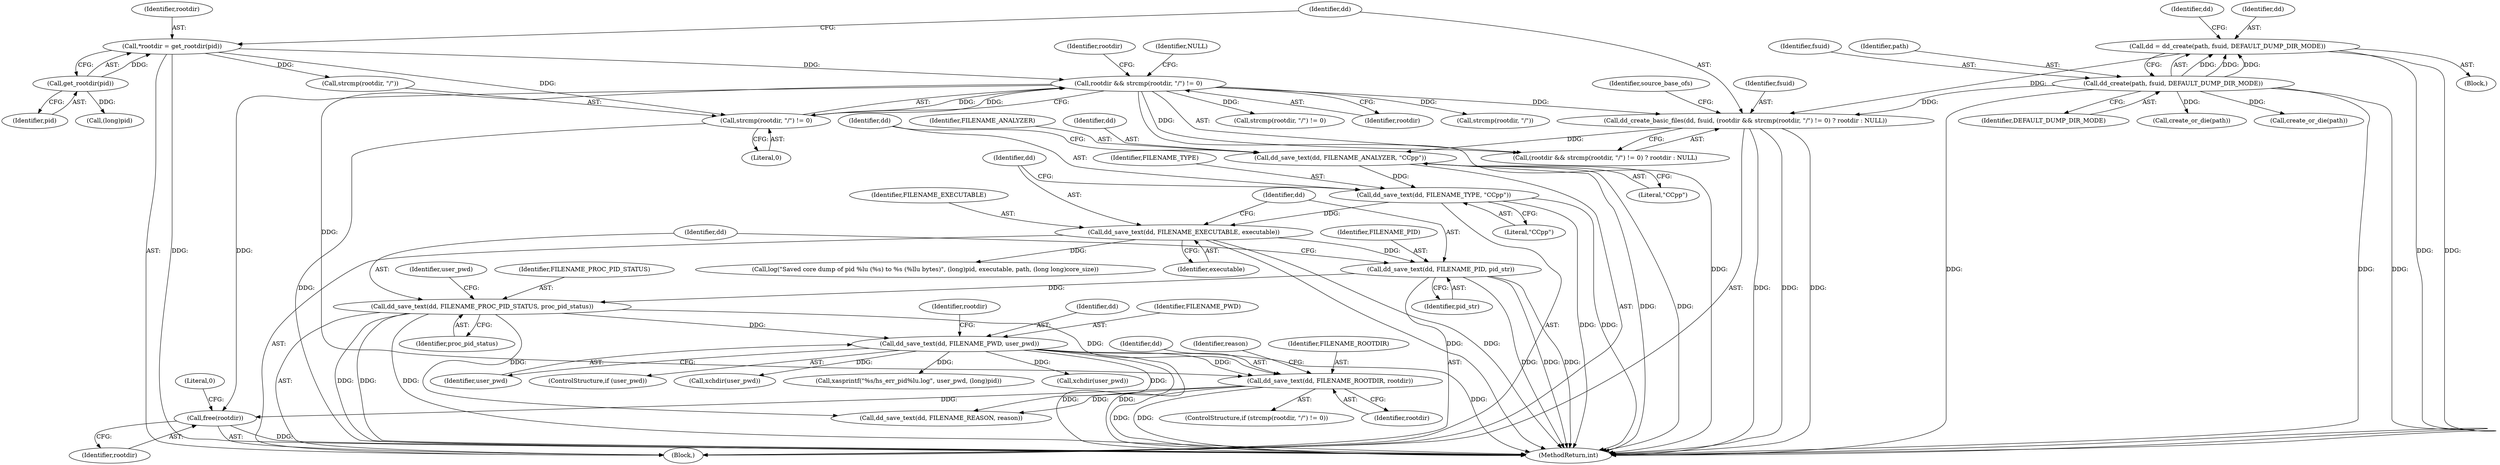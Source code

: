 digraph "0_abrt_4f2c1ddd3e3b81d2d5146b883115371f1cada9f9@API" {
"1001112" [label="(Call,free(rootdir))"];
"1000801" [label="(Call,dd_save_text(dd, FILENAME_ROOTDIR, rootdir))"];
"1000788" [label="(Call,dd_save_text(dd, FILENAME_PWD, user_pwd))"];
"1000782" [label="(Call,dd_save_text(dd, FILENAME_PROC_PID_STATUS, proc_pid_status))"];
"1000778" [label="(Call,dd_save_text(dd, FILENAME_PID, pid_str))"];
"1000774" [label="(Call,dd_save_text(dd, FILENAME_EXECUTABLE, executable))"];
"1000770" [label="(Call,dd_save_text(dd, FILENAME_TYPE, \"CCpp\"))"];
"1000766" [label="(Call,dd_save_text(dd, FILENAME_ANALYZER, \"CCpp\"))"];
"1000630" [label="(Call,dd_create_basic_files(dd, fsuid, (rootdir && strcmp(rootdir, \"/\") != 0) ? rootdir : NULL))"];
"1000616" [label="(Call,dd = dd_create(path, fsuid, DEFAULT_DUMP_DIR_MODE))"];
"1000618" [label="(Call,dd_create(path, fsuid, DEFAULT_DUMP_DIR_MODE))"];
"1000634" [label="(Call,rootdir && strcmp(rootdir, \"/\") != 0)"];
"1000626" [label="(Call,*rootdir = get_rootdir(pid))"];
"1000628" [label="(Call,get_rootdir(pid))"];
"1000636" [label="(Call,strcmp(rootdir, \"/\") != 0)"];
"1001112" [label="(Call,free(rootdir))"];
"1000782" [label="(Call,dd_save_text(dd, FILENAME_PROC_PID_STATUS, proc_pid_status))"];
"1000641" [label="(Identifier,rootdir)"];
"1000767" [label="(Identifier,dd)"];
"1000789" [label="(Identifier,dd)"];
"1000790" [label="(Identifier,FILENAME_PWD)"];
"1000779" [label="(Identifier,dd)"];
"1001115" [label="(Literal,0)"];
"1000771" [label="(Identifier,dd)"];
"1000630" [label="(Call,dd_create_basic_files(dd, fsuid, (rootdir && strcmp(rootdir, \"/\") != 0) ? rootdir : NULL))"];
"1000618" [label="(Call,dd_create(path, fsuid, DEFAULT_DUMP_DIR_MODE))"];
"1000617" [label="(Identifier,dd)"];
"1000770" [label="(Call,dd_save_text(dd, FILENAME_TYPE, \"CCpp\"))"];
"1000646" [label="(Identifier,source_base_ofs)"];
"1000623" [label="(Identifier,dd)"];
"1000640" [label="(Literal,0)"];
"1000788" [label="(Call,dd_save_text(dd, FILENAME_PWD, user_pwd))"];
"1000768" [label="(Identifier,FILENAME_ANALYZER)"];
"1000627" [label="(Identifier,rootdir)"];
"1000642" [label="(Identifier,NULL)"];
"1000777" [label="(Identifier,executable)"];
"1000778" [label="(Call,dd_save_text(dd, FILENAME_PID, pid_str))"];
"1000804" [label="(Identifier,rootdir)"];
"1000772" [label="(Identifier,FILENAME_TYPE)"];
"1000616" [label="(Call,dd = dd_create(path, fsuid, DEFAULT_DUMP_DIR_MODE))"];
"1000780" [label="(Identifier,FILENAME_PID)"];
"1000783" [label="(Identifier,dd)"];
"1000637" [label="(Call,strcmp(rootdir, \"/\"))"];
"1000786" [label="(ControlStructure,if (user_pwd))"];
"1000787" [label="(Identifier,user_pwd)"];
"1000935" [label="(Call,xchdir(user_pwd))"];
"1000774" [label="(Call,dd_save_text(dd, FILENAME_EXECUTABLE, executable))"];
"1001074" [label="(Call,log(\"Saved core dump of pid %lu (%s) to %s (%llu bytes)\", (long)pid, executable, path, (long long)core_size))"];
"1000621" [label="(Identifier,DEFAULT_DUMP_DIR_MODE)"];
"1000795" [label="(ControlStructure,if (strcmp(rootdir, \"/\") != 0))"];
"1000769" [label="(Literal,\"CCpp\")"];
"1000781" [label="(Identifier,pid_str)"];
"1000807" [label="(Identifier,reason)"];
"1000803" [label="(Identifier,FILENAME_ROOTDIR)"];
"1000993" [label="(Call,xasprintf(\"%s/hs_err_pid%lu.log\", user_pwd, (long)pid))"];
"1000867" [label="(Call,create_or_die(path))"];
"1000624" [label="(Block,)"];
"1000784" [label="(Identifier,FILENAME_PROC_PID_STATUS)"];
"1000619" [label="(Identifier,path)"];
"1000620" [label="(Identifier,fsuid)"];
"1000631" [label="(Identifier,dd)"];
"1000626" [label="(Call,*rootdir = get_rootdir(pid))"];
"1000796" [label="(Call,strcmp(rootdir, \"/\") != 0)"];
"1000773" [label="(Literal,\"CCpp\")"];
"1000776" [label="(Identifier,FILENAME_EXECUTABLE)"];
"1000633" [label="(Call,(rootdir && strcmp(rootdir, \"/\") != 0) ? rootdir : NULL)"];
"1000628" [label="(Call,get_rootdir(pid))"];
"1000785" [label="(Identifier,proc_pid_status)"];
"1000766" [label="(Call,dd_save_text(dd, FILENAME_ANALYZER, \"CCpp\"))"];
"1000802" [label="(Identifier,dd)"];
"1000636" [label="(Call,strcmp(rootdir, \"/\") != 0)"];
"1000145" [label="(Block,)"];
"1000797" [label="(Call,strcmp(rootdir, \"/\"))"];
"1000634" [label="(Call,rootdir && strcmp(rootdir, \"/\") != 0)"];
"1000775" [label="(Identifier,dd)"];
"1000965" [label="(Call,xchdir(user_pwd))"];
"1001180" [label="(MethodReturn,int)"];
"1000650" [label="(Call,(long)pid)"];
"1000629" [label="(Identifier,pid)"];
"1000791" [label="(Identifier,user_pwd)"];
"1000901" [label="(Call,create_or_die(path))"];
"1000801" [label="(Call,dd_save_text(dd, FILENAME_ROOTDIR, rootdir))"];
"1000632" [label="(Identifier,fsuid)"];
"1000635" [label="(Identifier,rootdir)"];
"1000815" [label="(Call,dd_save_text(dd, FILENAME_REASON, reason))"];
"1000793" [label="(Identifier,rootdir)"];
"1001113" [label="(Identifier,rootdir)"];
"1001112" -> "1000624"  [label="AST: "];
"1001112" -> "1001113"  [label="CFG: "];
"1001113" -> "1001112"  [label="AST: "];
"1001115" -> "1001112"  [label="CFG: "];
"1001112" -> "1001180"  [label="DDG: "];
"1000801" -> "1001112"  [label="DDG: "];
"1000634" -> "1001112"  [label="DDG: "];
"1000801" -> "1000795"  [label="AST: "];
"1000801" -> "1000804"  [label="CFG: "];
"1000802" -> "1000801"  [label="AST: "];
"1000803" -> "1000801"  [label="AST: "];
"1000804" -> "1000801"  [label="AST: "];
"1000807" -> "1000801"  [label="CFG: "];
"1000801" -> "1001180"  [label="DDG: "];
"1000801" -> "1001180"  [label="DDG: "];
"1000788" -> "1000801"  [label="DDG: "];
"1000782" -> "1000801"  [label="DDG: "];
"1000634" -> "1000801"  [label="DDG: "];
"1000801" -> "1000815"  [label="DDG: "];
"1000788" -> "1000786"  [label="AST: "];
"1000788" -> "1000791"  [label="CFG: "];
"1000789" -> "1000788"  [label="AST: "];
"1000790" -> "1000788"  [label="AST: "];
"1000791" -> "1000788"  [label="AST: "];
"1000793" -> "1000788"  [label="CFG: "];
"1000788" -> "1001180"  [label="DDG: "];
"1000788" -> "1001180"  [label="DDG: "];
"1000788" -> "1001180"  [label="DDG: "];
"1000782" -> "1000788"  [label="DDG: "];
"1000788" -> "1000815"  [label="DDG: "];
"1000788" -> "1000935"  [label="DDG: "];
"1000788" -> "1000965"  [label="DDG: "];
"1000788" -> "1000993"  [label="DDG: "];
"1000782" -> "1000624"  [label="AST: "];
"1000782" -> "1000785"  [label="CFG: "];
"1000783" -> "1000782"  [label="AST: "];
"1000784" -> "1000782"  [label="AST: "];
"1000785" -> "1000782"  [label="AST: "];
"1000787" -> "1000782"  [label="CFG: "];
"1000782" -> "1001180"  [label="DDG: "];
"1000782" -> "1001180"  [label="DDG: "];
"1000782" -> "1001180"  [label="DDG: "];
"1000778" -> "1000782"  [label="DDG: "];
"1000782" -> "1000815"  [label="DDG: "];
"1000778" -> "1000624"  [label="AST: "];
"1000778" -> "1000781"  [label="CFG: "];
"1000779" -> "1000778"  [label="AST: "];
"1000780" -> "1000778"  [label="AST: "];
"1000781" -> "1000778"  [label="AST: "];
"1000783" -> "1000778"  [label="CFG: "];
"1000778" -> "1001180"  [label="DDG: "];
"1000778" -> "1001180"  [label="DDG: "];
"1000778" -> "1001180"  [label="DDG: "];
"1000774" -> "1000778"  [label="DDG: "];
"1000774" -> "1000624"  [label="AST: "];
"1000774" -> "1000777"  [label="CFG: "];
"1000775" -> "1000774"  [label="AST: "];
"1000776" -> "1000774"  [label="AST: "];
"1000777" -> "1000774"  [label="AST: "];
"1000779" -> "1000774"  [label="CFG: "];
"1000774" -> "1001180"  [label="DDG: "];
"1000774" -> "1001180"  [label="DDG: "];
"1000770" -> "1000774"  [label="DDG: "];
"1000774" -> "1001074"  [label="DDG: "];
"1000770" -> "1000624"  [label="AST: "];
"1000770" -> "1000773"  [label="CFG: "];
"1000771" -> "1000770"  [label="AST: "];
"1000772" -> "1000770"  [label="AST: "];
"1000773" -> "1000770"  [label="AST: "];
"1000775" -> "1000770"  [label="CFG: "];
"1000770" -> "1001180"  [label="DDG: "];
"1000770" -> "1001180"  [label="DDG: "];
"1000766" -> "1000770"  [label="DDG: "];
"1000766" -> "1000624"  [label="AST: "];
"1000766" -> "1000769"  [label="CFG: "];
"1000767" -> "1000766"  [label="AST: "];
"1000768" -> "1000766"  [label="AST: "];
"1000769" -> "1000766"  [label="AST: "];
"1000771" -> "1000766"  [label="CFG: "];
"1000766" -> "1001180"  [label="DDG: "];
"1000766" -> "1001180"  [label="DDG: "];
"1000630" -> "1000766"  [label="DDG: "];
"1000630" -> "1000624"  [label="AST: "];
"1000630" -> "1000633"  [label="CFG: "];
"1000631" -> "1000630"  [label="AST: "];
"1000632" -> "1000630"  [label="AST: "];
"1000633" -> "1000630"  [label="AST: "];
"1000646" -> "1000630"  [label="CFG: "];
"1000630" -> "1001180"  [label="DDG: "];
"1000630" -> "1001180"  [label="DDG: "];
"1000630" -> "1001180"  [label="DDG: "];
"1000616" -> "1000630"  [label="DDG: "];
"1000618" -> "1000630"  [label="DDG: "];
"1000634" -> "1000630"  [label="DDG: "];
"1000616" -> "1000145"  [label="AST: "];
"1000616" -> "1000618"  [label="CFG: "];
"1000617" -> "1000616"  [label="AST: "];
"1000618" -> "1000616"  [label="AST: "];
"1000623" -> "1000616"  [label="CFG: "];
"1000616" -> "1001180"  [label="DDG: "];
"1000616" -> "1001180"  [label="DDG: "];
"1000618" -> "1000616"  [label="DDG: "];
"1000618" -> "1000616"  [label="DDG: "];
"1000618" -> "1000616"  [label="DDG: "];
"1000618" -> "1000621"  [label="CFG: "];
"1000619" -> "1000618"  [label="AST: "];
"1000620" -> "1000618"  [label="AST: "];
"1000621" -> "1000618"  [label="AST: "];
"1000618" -> "1001180"  [label="DDG: "];
"1000618" -> "1001180"  [label="DDG: "];
"1000618" -> "1001180"  [label="DDG: "];
"1000618" -> "1000867"  [label="DDG: "];
"1000618" -> "1000901"  [label="DDG: "];
"1000634" -> "1000633"  [label="AST: "];
"1000634" -> "1000635"  [label="CFG: "];
"1000634" -> "1000636"  [label="CFG: "];
"1000635" -> "1000634"  [label="AST: "];
"1000636" -> "1000634"  [label="AST: "];
"1000641" -> "1000634"  [label="CFG: "];
"1000642" -> "1000634"  [label="CFG: "];
"1000634" -> "1001180"  [label="DDG: "];
"1000626" -> "1000634"  [label="DDG: "];
"1000636" -> "1000634"  [label="DDG: "];
"1000636" -> "1000634"  [label="DDG: "];
"1000634" -> "1000633"  [label="DDG: "];
"1000634" -> "1000796"  [label="DDG: "];
"1000634" -> "1000797"  [label="DDG: "];
"1000626" -> "1000624"  [label="AST: "];
"1000626" -> "1000628"  [label="CFG: "];
"1000627" -> "1000626"  [label="AST: "];
"1000628" -> "1000626"  [label="AST: "];
"1000631" -> "1000626"  [label="CFG: "];
"1000626" -> "1001180"  [label="DDG: "];
"1000628" -> "1000626"  [label="DDG: "];
"1000626" -> "1000636"  [label="DDG: "];
"1000626" -> "1000637"  [label="DDG: "];
"1000628" -> "1000629"  [label="CFG: "];
"1000629" -> "1000628"  [label="AST: "];
"1000628" -> "1000650"  [label="DDG: "];
"1000636" -> "1000640"  [label="CFG: "];
"1000637" -> "1000636"  [label="AST: "];
"1000640" -> "1000636"  [label="AST: "];
"1000636" -> "1001180"  [label="DDG: "];
}
